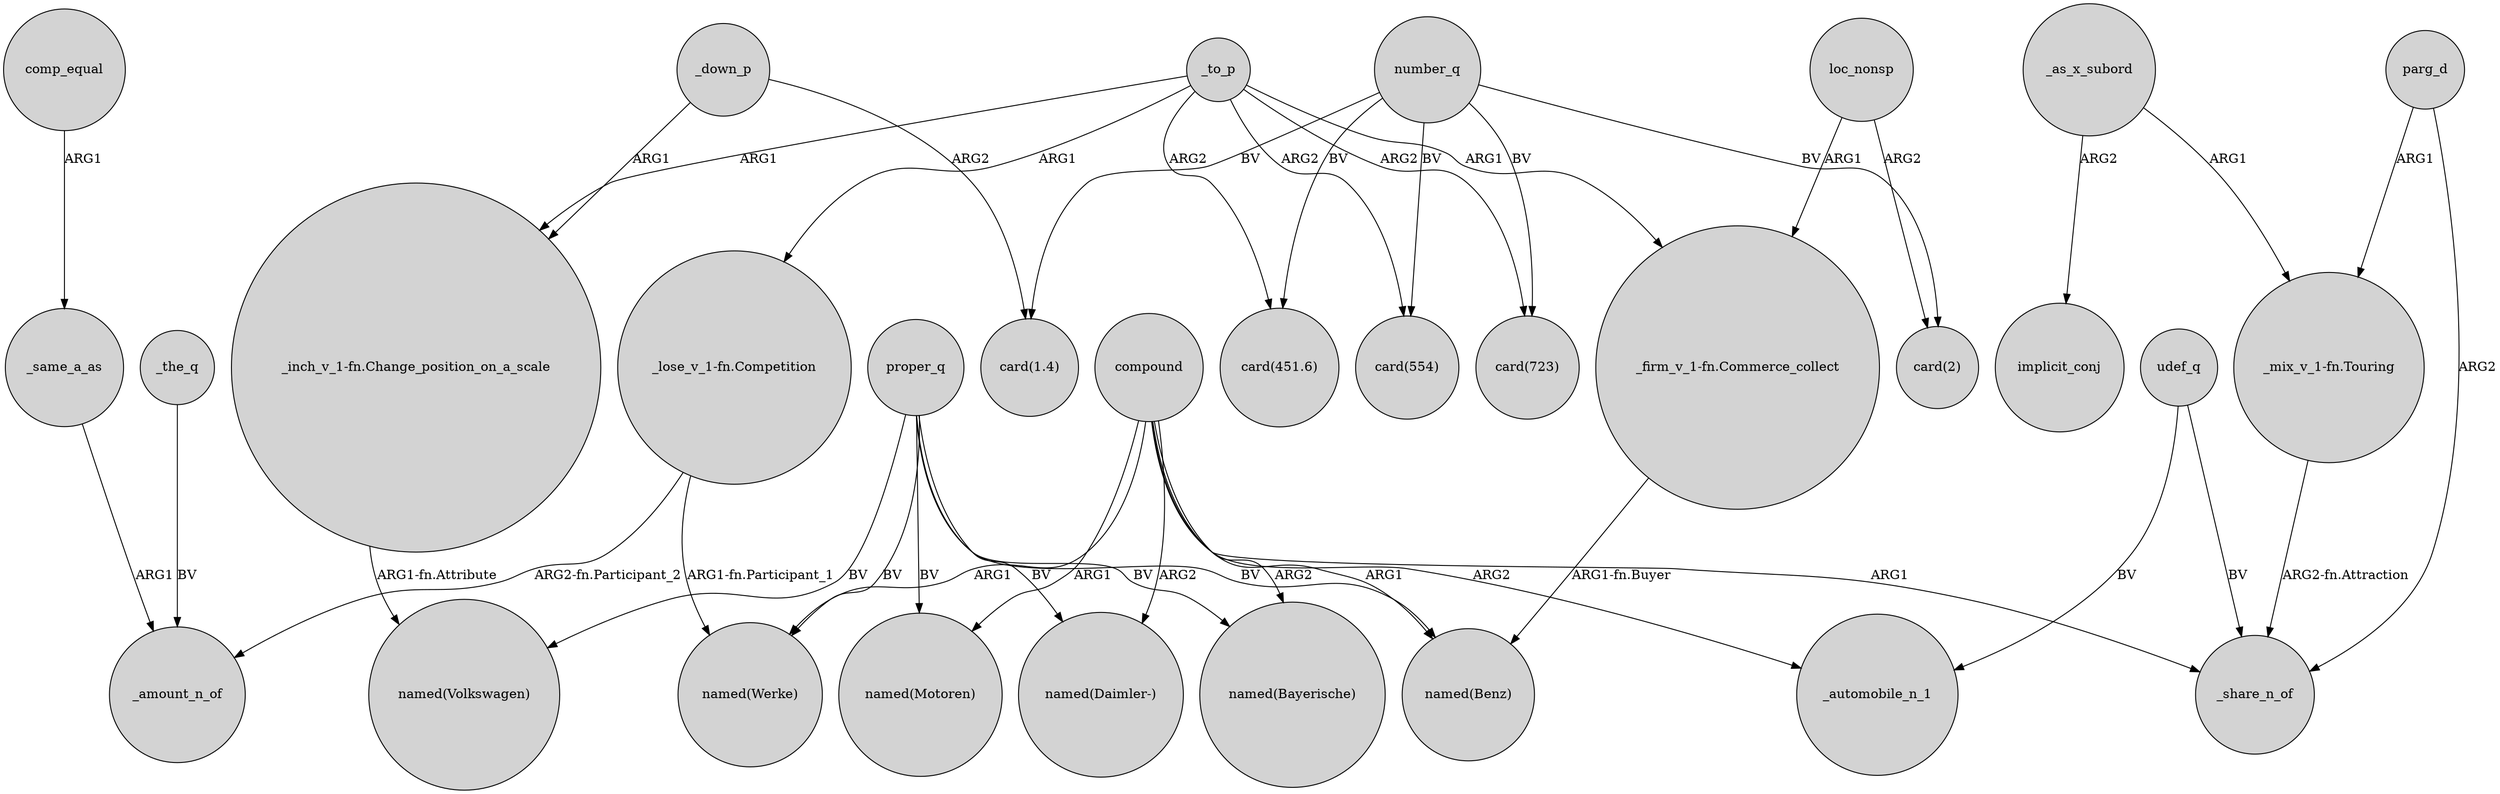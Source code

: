 digraph {
	node [shape=circle style=filled]
	compound -> "named(Werke)" [label=ARG1]
	_to_p -> "_inch_v_1-fn.Change_position_on_a_scale" [label=ARG1]
	parg_d -> "_mix_v_1-fn.Touring" [label=ARG1]
	number_q -> "card(451.6)" [label=BV]
	_to_p -> "card(554)" [label=ARG2]
	loc_nonsp -> "card(2)" [label=ARG2]
	_the_q -> _amount_n_of [label=BV]
	number_q -> "card(2)" [label=BV]
	compound -> "named(Benz)" [label=ARG1]
	compound -> _share_n_of [label=ARG1]
	number_q -> "card(554)" [label=BV]
	_to_p -> "_lose_v_1-fn.Competition" [label=ARG1]
	"_mix_v_1-fn.Touring" -> _share_n_of [label="ARG2-fn.Attraction"]
	"_lose_v_1-fn.Competition" -> _amount_n_of [label="ARG2-fn.Participant_2"]
	_as_x_subord -> implicit_conj [label=ARG2]
	"_inch_v_1-fn.Change_position_on_a_scale" -> "named(Volkswagen)" [label="ARG1-fn.Attribute"]
	proper_q -> "named(Motoren)" [label=BV]
	udef_q -> _automobile_n_1 [label=BV]
	proper_q -> "named(Werke)" [label=BV]
	_same_a_as -> _amount_n_of [label=ARG1]
	proper_q -> "named(Volkswagen)" [label=BV]
	proper_q -> "named(Benz)" [label=BV]
	_to_p -> "card(451.6)" [label=ARG2]
	udef_q -> _share_n_of [label=BV]
	_down_p -> "card(1.4)" [label=ARG2]
	"_firm_v_1-fn.Commerce_collect" -> "named(Benz)" [label="ARG1-fn.Buyer"]
	"_lose_v_1-fn.Competition" -> "named(Werke)" [label="ARG1-fn.Participant_1"]
	_down_p -> "_inch_v_1-fn.Change_position_on_a_scale" [label=ARG1]
	number_q -> "card(1.4)" [label=BV]
	proper_q -> "named(Bayerische)" [label=BV]
	parg_d -> _share_n_of [label=ARG2]
	_to_p -> "card(723)" [label=ARG2]
	loc_nonsp -> "_firm_v_1-fn.Commerce_collect" [label=ARG1]
	compound -> "named(Motoren)" [label=ARG1]
	compound -> _automobile_n_1 [label=ARG2]
	_as_x_subord -> "_mix_v_1-fn.Touring" [label=ARG1]
	proper_q -> "named(Daimler-)" [label=BV]
	compound -> "named(Bayerische)" [label=ARG2]
	compound -> "named(Daimler-)" [label=ARG2]
	number_q -> "card(723)" [label=BV]
	comp_equal -> _same_a_as [label=ARG1]
	_to_p -> "_firm_v_1-fn.Commerce_collect" [label=ARG1]
}
